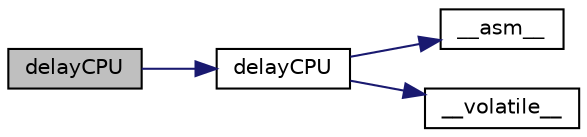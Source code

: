 digraph "delayCPU"
{
  edge [fontname="Helvetica",fontsize="10",labelfontname="Helvetica",labelfontsize="10"];
  node [fontname="Helvetica",fontsize="10",shape=record];
  rankdir="LR";
  Node5 [label="delayCPU",height=0.2,width=0.4,color="black", fillcolor="grey75", style="filled", fontcolor="black"];
  Node5 -> Node6 [color="midnightblue",fontsize="10",style="solid",fontname="Helvetica"];
  Node6 [label="delayCPU",height=0.2,width=0.4,color="black", fillcolor="white", style="filled",URL="$d5/de3/qemu__virt_2util_8cpp.html#a458b6b6220ac01329bacc2761ac05a00"];
  Node6 -> Node7 [color="midnightblue",fontsize="10",style="solid",fontname="Helvetica"];
  Node7 [label="__asm__",height=0.2,width=0.4,color="black", fillcolor="white", style="filled",URL="$dd/d12/exceptions_8cpp.html#a40b46c5cfd33825a3980572ace99e6a1"];
  Node6 -> Node8 [color="midnightblue",fontsize="10",style="solid",fontname="Helvetica"];
  Node8 [label="__volatile__",height=0.2,width=0.4,color="black", fillcolor="white", style="filled",URL="$d8/d64/main__test__adrp__instruction_8cpp.html#a28b72fa6de7635a872fd3ae108c838c8"];
}
